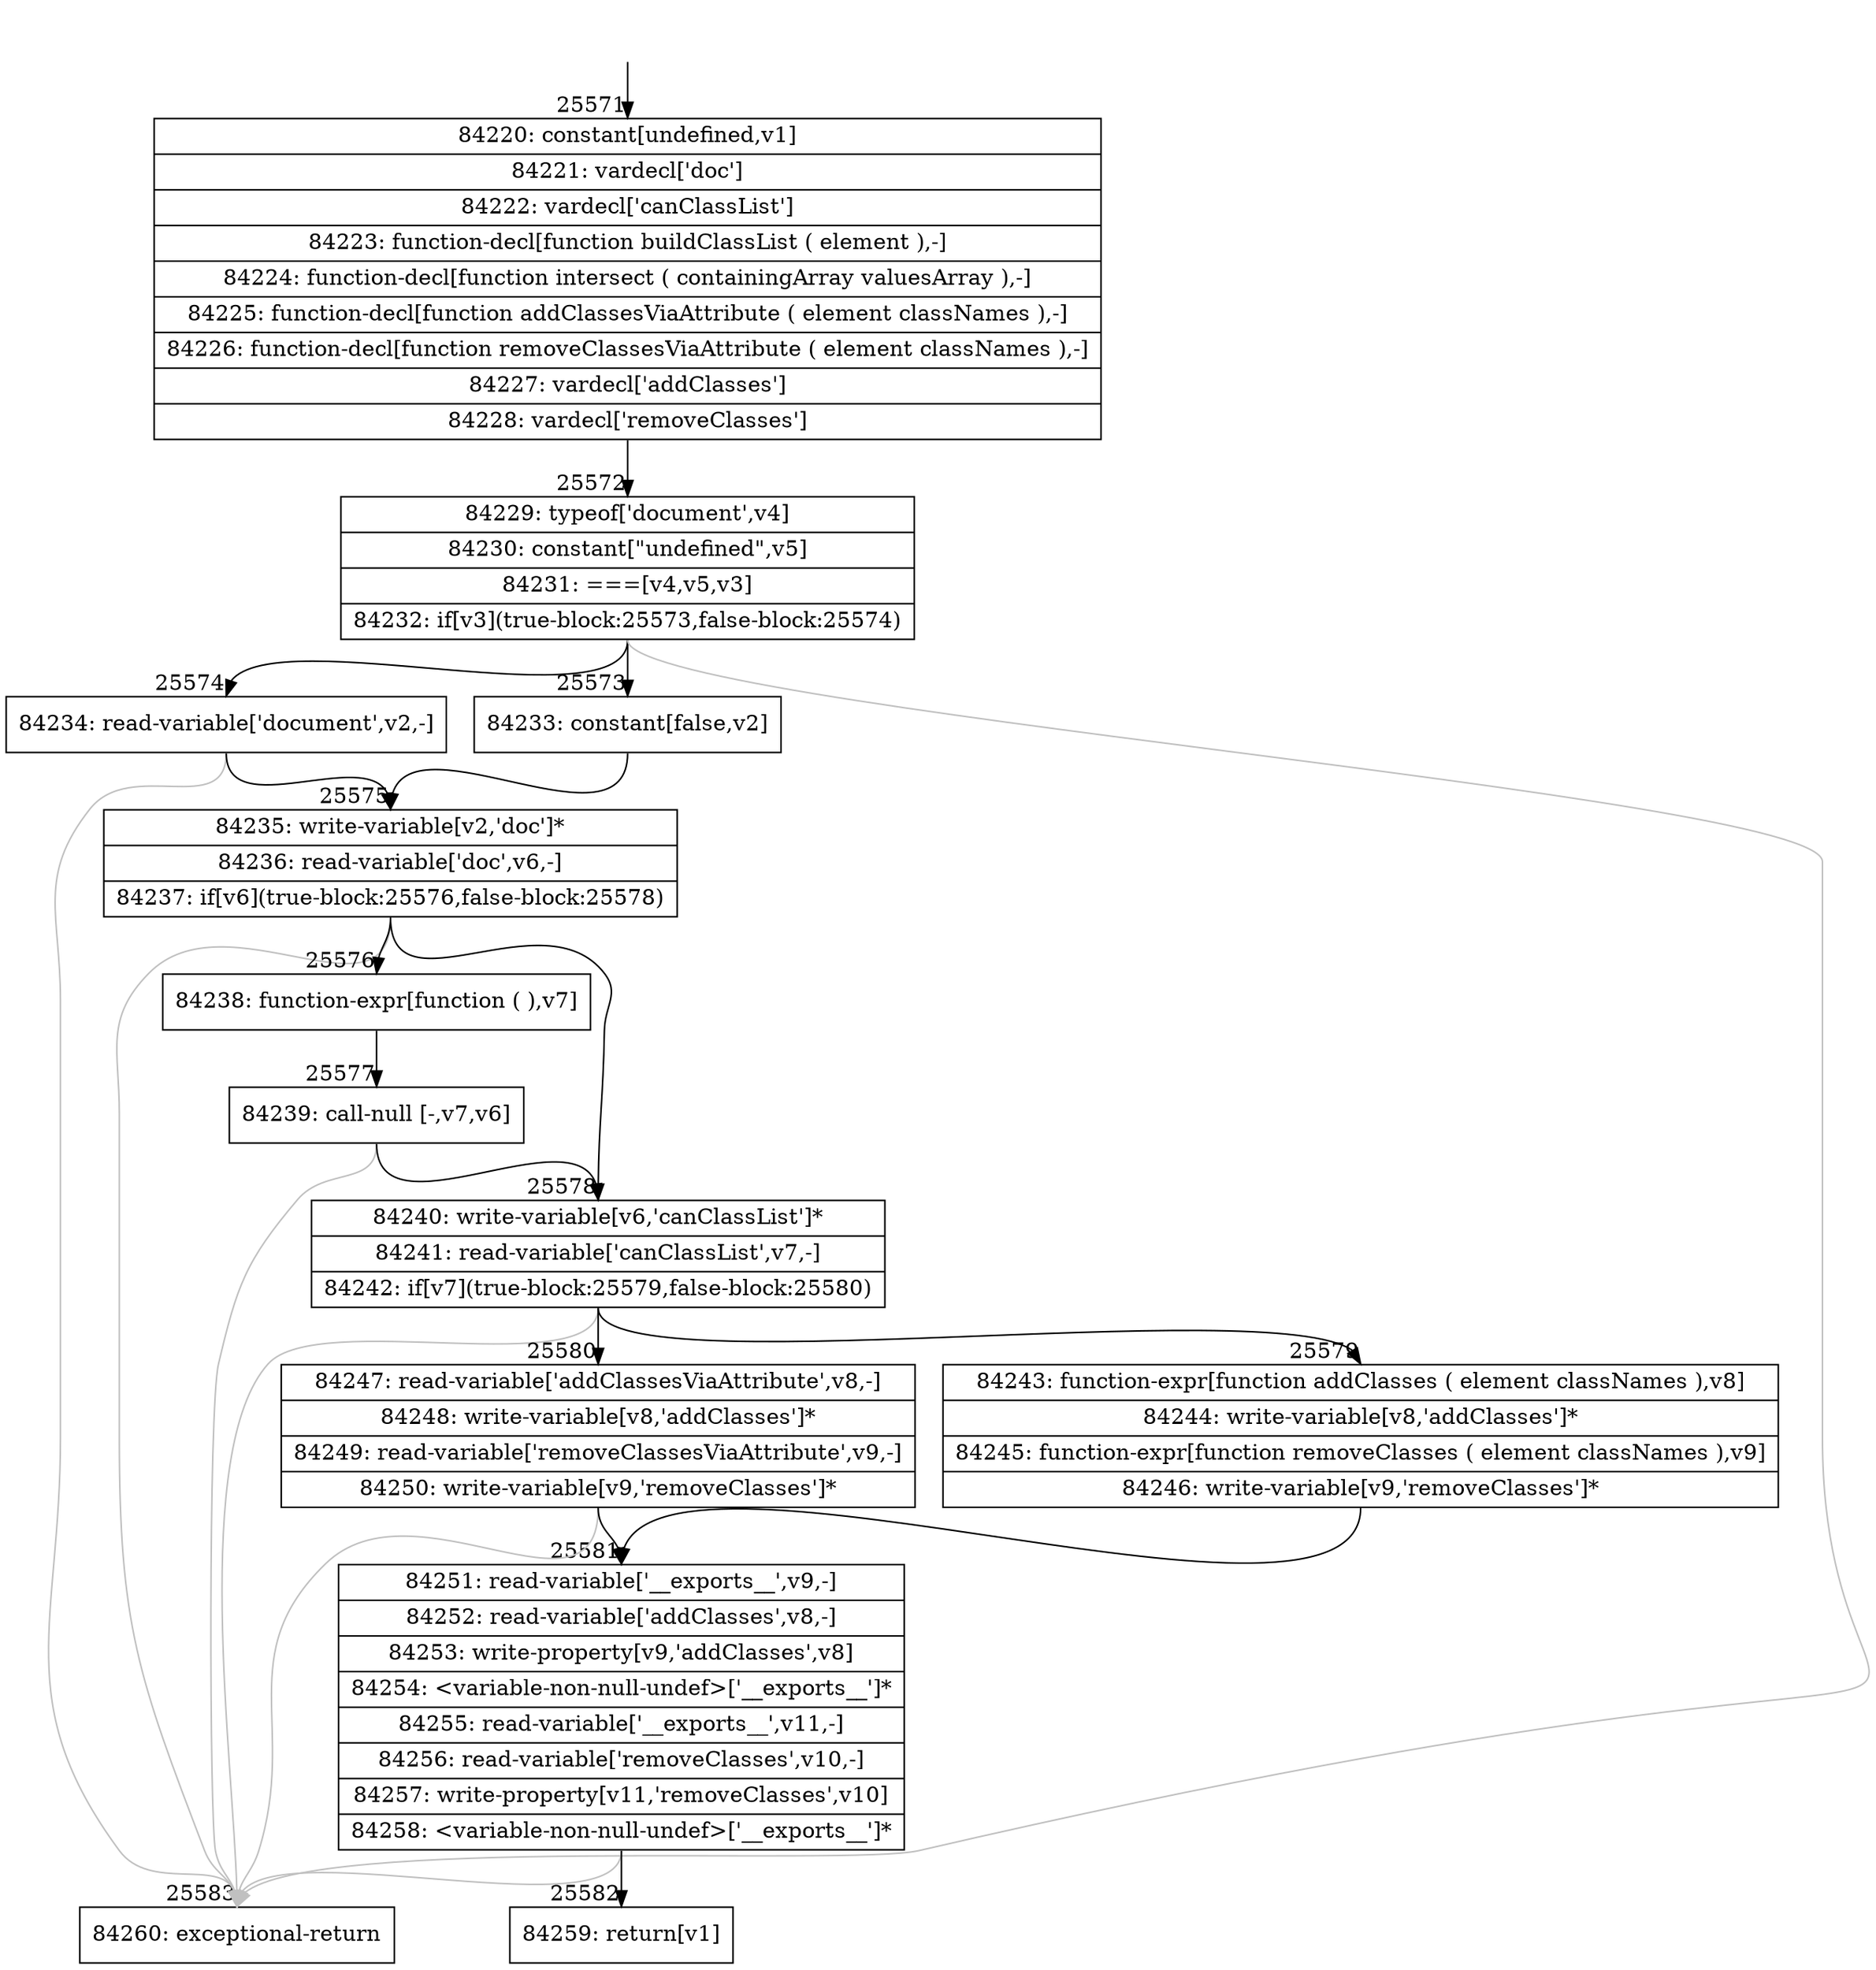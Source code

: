 digraph {
rankdir="TD"
BB_entry2233[shape=none,label=""];
BB_entry2233 -> BB25571 [tailport=s, headport=n, headlabel="    25571"]
BB25571 [shape=record label="{84220: constant[undefined,v1]|84221: vardecl['doc']|84222: vardecl['canClassList']|84223: function-decl[function buildClassList ( element ),-]|84224: function-decl[function intersect ( containingArray valuesArray ),-]|84225: function-decl[function addClassesViaAttribute ( element classNames ),-]|84226: function-decl[function removeClassesViaAttribute ( element classNames ),-]|84227: vardecl['addClasses']|84228: vardecl['removeClasses']}" ] 
BB25571 -> BB25572 [tailport=s, headport=n, headlabel="      25572"]
BB25572 [shape=record label="{84229: typeof['document',v4]|84230: constant[\"undefined\",v5]|84231: ===[v4,v5,v3]|84232: if[v3](true-block:25573,false-block:25574)}" ] 
BB25572 -> BB25573 [tailport=s, headport=n, headlabel="      25573"]
BB25572 -> BB25574 [tailport=s, headport=n, headlabel="      25574"]
BB25572 -> BB25583 [tailport=s, headport=n, color=gray, headlabel="      25583"]
BB25573 [shape=record label="{84233: constant[false,v2]}" ] 
BB25573 -> BB25575 [tailport=s, headport=n, headlabel="      25575"]
BB25574 [shape=record label="{84234: read-variable['document',v2,-]}" ] 
BB25574 -> BB25575 [tailport=s, headport=n]
BB25574 -> BB25583 [tailport=s, headport=n, color=gray]
BB25575 [shape=record label="{84235: write-variable[v2,'doc']*|84236: read-variable['doc',v6,-]|84237: if[v6](true-block:25576,false-block:25578)}" ] 
BB25575 -> BB25578 [tailport=s, headport=n, headlabel="      25578"]
BB25575 -> BB25576 [tailport=s, headport=n, headlabel="      25576"]
BB25575 -> BB25583 [tailport=s, headport=n, color=gray]
BB25576 [shape=record label="{84238: function-expr[function ( ),v7]}" ] 
BB25576 -> BB25577 [tailport=s, headport=n, headlabel="      25577"]
BB25577 [shape=record label="{84239: call-null [-,v7,v6]}" ] 
BB25577 -> BB25578 [tailport=s, headport=n]
BB25577 -> BB25583 [tailport=s, headport=n, color=gray]
BB25578 [shape=record label="{84240: write-variable[v6,'canClassList']*|84241: read-variable['canClassList',v7,-]|84242: if[v7](true-block:25579,false-block:25580)}" ] 
BB25578 -> BB25579 [tailport=s, headport=n, headlabel="      25579"]
BB25578 -> BB25580 [tailport=s, headport=n, headlabel="      25580"]
BB25578 -> BB25583 [tailport=s, headport=n, color=gray]
BB25579 [shape=record label="{84243: function-expr[function addClasses ( element classNames ),v8]|84244: write-variable[v8,'addClasses']*|84245: function-expr[function removeClasses ( element classNames ),v9]|84246: write-variable[v9,'removeClasses']*}" ] 
BB25579 -> BB25581 [tailport=s, headport=n, headlabel="      25581"]
BB25580 [shape=record label="{84247: read-variable['addClassesViaAttribute',v8,-]|84248: write-variable[v8,'addClasses']*|84249: read-variable['removeClassesViaAttribute',v9,-]|84250: write-variable[v9,'removeClasses']*}" ] 
BB25580 -> BB25581 [tailport=s, headport=n]
BB25580 -> BB25583 [tailport=s, headport=n, color=gray]
BB25581 [shape=record label="{84251: read-variable['__exports__',v9,-]|84252: read-variable['addClasses',v8,-]|84253: write-property[v9,'addClasses',v8]|84254: \<variable-non-null-undef\>['__exports__']*|84255: read-variable['__exports__',v11,-]|84256: read-variable['removeClasses',v10,-]|84257: write-property[v11,'removeClasses',v10]|84258: \<variable-non-null-undef\>['__exports__']*}" ] 
BB25581 -> BB25582 [tailport=s, headport=n, headlabel="      25582"]
BB25581 -> BB25583 [tailport=s, headport=n, color=gray]
BB25582 [shape=record label="{84259: return[v1]}" ] 
BB25583 [shape=record label="{84260: exceptional-return}" ] 
//#$~ 47149
}
